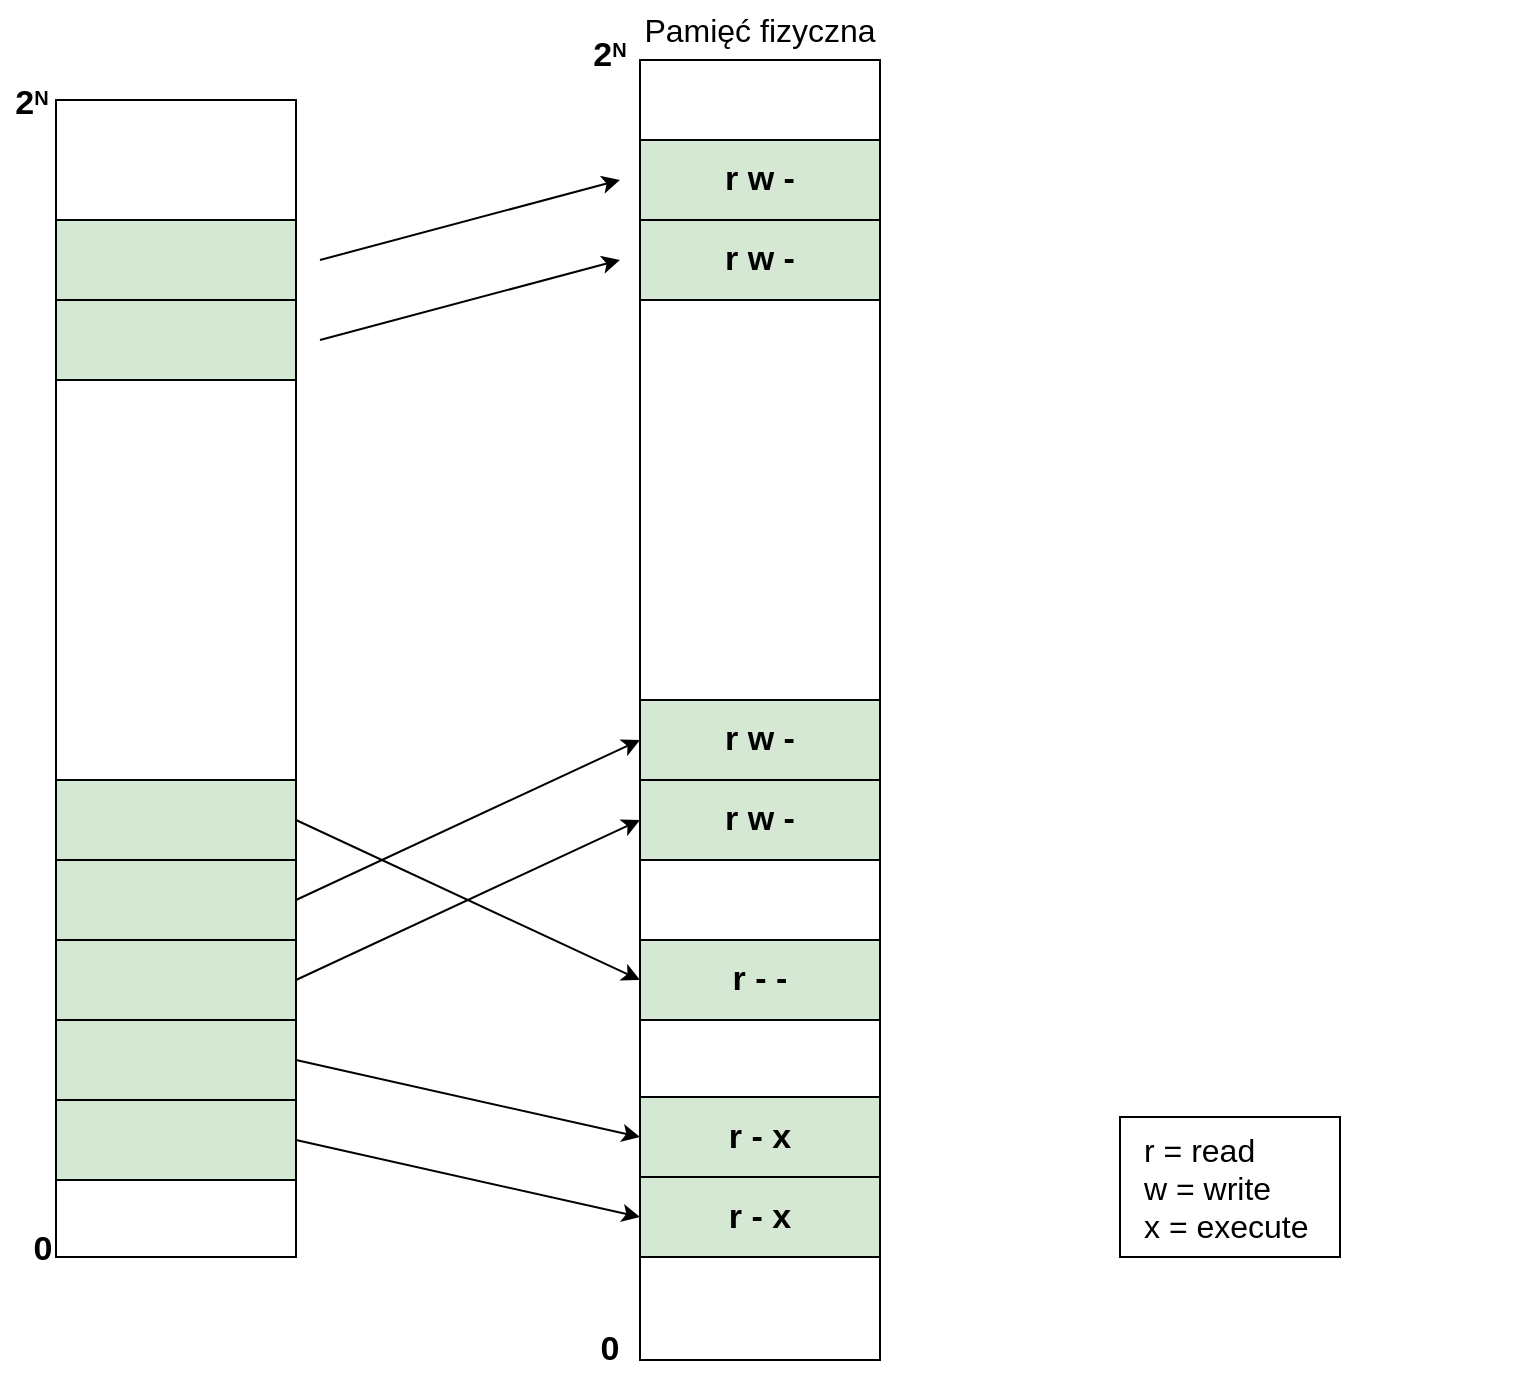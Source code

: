 <mxfile version="24.0.4" type="device">
  <diagram name="Page-1" id="bUzElv2l2GWEFmTksL0H">
    <mxGraphModel dx="345" dy="798" grid="1" gridSize="10" guides="1" tooltips="1" connect="1" arrows="1" fold="1" page="1" pageScale="1" pageWidth="850" pageHeight="1100" math="0" shadow="0">
      <root>
        <mxCell id="0" />
        <mxCell id="1" parent="0" />
        <mxCell id="l8w7lDZAc4AGo3SvnFqO-1" value="" style="rounded=0;whiteSpace=wrap;html=1;strokeWidth=1;fillColor=none;" parent="1" vertex="1">
          <mxGeometry x="948" y="60" width="120" height="578.5" as="geometry" />
        </mxCell>
        <mxCell id="QkMXo-uOz5fR3eblIkdU-6" value="" style="rounded=0;whiteSpace=wrap;html=1;strokeWidth=1;" parent="1" vertex="1">
          <mxGeometry x="1240" y="40" width="120" height="650" as="geometry" />
        </mxCell>
        <mxCell id="QkMXo-uOz5fR3eblIkdU-9" value="&lt;font style=&quot;font-size: 16px;&quot;&gt;Pamięć fizyczna&lt;/font&gt;" style="text;html=1;align=center;verticalAlign=middle;whiteSpace=wrap;rounded=0;" parent="1" vertex="1">
          <mxGeometry x="1240" y="10" width="120" height="30" as="geometry" />
        </mxCell>
        <mxCell id="QkMXo-uOz5fR3eblIkdU-42" value="" style="endArrow=none;html=1;rounded=0;strokeColor=none;" parent="1" edge="1">
          <mxGeometry width="50" height="50" relative="1" as="geometry">
            <mxPoint x="920.43" y="640" as="sourcePoint" />
            <mxPoint x="920" y="40" as="targetPoint" />
          </mxGeometry>
        </mxCell>
        <mxCell id="ApAm6ha_IGB6OoukJDqG-1" value="&lt;font style=&quot;font-size: 17px;&quot;&gt;&lt;b&gt;0&lt;/b&gt;&lt;b&gt;&lt;br&gt;&lt;/b&gt;&lt;/font&gt;" style="text;html=1;align=center;verticalAlign=middle;whiteSpace=wrap;rounded=0;" parent="1" vertex="1">
          <mxGeometry x="1195" y="670" width="60" height="30" as="geometry" />
        </mxCell>
        <mxCell id="ApAm6ha_IGB6OoukJDqG-2" value="&lt;font style=&quot;font-size: 17px;&quot;&gt;&lt;b style=&quot;font-size: 17px;&quot;&gt;2&lt;/b&gt;&lt;/font&gt;&lt;font size=&quot;1&quot;&gt;&lt;b&gt;&lt;sup style=&quot;font-size: 10px;&quot;&gt;N&lt;/sup&gt;&lt;/b&gt;&lt;/font&gt;" style="text;html=1;align=center;verticalAlign=middle;whiteSpace=wrap;rounded=0;fontSize=17;" parent="1" vertex="1">
          <mxGeometry x="1195" y="23" width="60" height="30" as="geometry" />
        </mxCell>
        <mxCell id="ApAm6ha_IGB6OoukJDqG-3" value="" style="endArrow=none;html=1;rounded=0;strokeColor=none;" parent="1" edge="1">
          <mxGeometry width="50" height="50" relative="1" as="geometry">
            <mxPoint x="1680.43" y="648.5" as="sourcePoint" />
            <mxPoint x="1680" y="48.5" as="targetPoint" />
          </mxGeometry>
        </mxCell>
        <mxCell id="l8w7lDZAc4AGo3SvnFqO-3" value="&lt;font style=&quot;font-size: 17px;&quot;&gt;&lt;b style=&quot;font-size: 17px;&quot;&gt;2&lt;/b&gt;&lt;/font&gt;&lt;font size=&quot;1&quot;&gt;&lt;b&gt;&lt;sup style=&quot;font-size: 10px;&quot;&gt;N&lt;/sup&gt;&lt;/b&gt;&lt;/font&gt;" style="text;html=1;align=center;verticalAlign=middle;whiteSpace=wrap;rounded=0;fontSize=17;" parent="1" vertex="1">
          <mxGeometry x="921" y="47" width="30" height="30" as="geometry" />
        </mxCell>
        <mxCell id="l8w7lDZAc4AGo3SvnFqO-6" value="&lt;font style=&quot;font-size: 17px;&quot;&gt;&lt;b&gt;0&lt;/b&gt;&lt;b&gt;&lt;br&gt;&lt;/b&gt;&lt;/font&gt;" style="text;html=1;align=center;verticalAlign=middle;whiteSpace=wrap;rounded=0;" parent="1" vertex="1">
          <mxGeometry x="935" y="620" width="13" height="30" as="geometry" />
        </mxCell>
        <mxCell id="4U6riaCsUl9iuARCi7AS-1" value="" style="rounded=0;whiteSpace=wrap;html=1;fillColor=#D5E8D4;strokeWidth=1;" parent="1" vertex="1">
          <mxGeometry x="948" y="160" width="120" height="40" as="geometry" />
        </mxCell>
        <mxCell id="4U6riaCsUl9iuARCi7AS-3" value="" style="rounded=0;whiteSpace=wrap;html=1;fillColor=#D5E8D4;strokeWidth=1;" parent="1" vertex="1">
          <mxGeometry x="948" y="440" width="120" height="40" as="geometry" />
        </mxCell>
        <mxCell id="4U6riaCsUl9iuARCi7AS-5" value="" style="rounded=0;whiteSpace=wrap;html=1;fillColor=#D5E8D4;strokeWidth=1;" parent="1" vertex="1">
          <mxGeometry x="948" y="520" width="120" height="40" as="geometry" />
        </mxCell>
        <mxCell id="QkMXo-uOz5fR3eblIkdU-12" value="" style="rounded=0;whiteSpace=wrap;html=1;fillColor=#D5E8D4;strokeWidth=1;" parent="1" vertex="1">
          <mxGeometry x="948" y="560" width="120" height="40" as="geometry" />
        </mxCell>
        <mxCell id="4U6riaCsUl9iuARCi7AS-7" value="&lt;span style=&quot;font-size: 17px;&quot;&gt;&lt;b&gt;r w -&lt;/b&gt;&lt;/span&gt;" style="rounded=0;whiteSpace=wrap;html=1;fillColor=#D5E8D4;strokeWidth=1;" parent="1" vertex="1">
          <mxGeometry x="1240" y="80" width="120" height="40" as="geometry" />
        </mxCell>
        <mxCell id="4U6riaCsUl9iuARCi7AS-11" value="&lt;font style=&quot;font-size: 17px;&quot;&gt;&lt;b&gt;r - x&lt;/b&gt;&lt;/font&gt;" style="rounded=0;whiteSpace=wrap;html=1;fillColor=#D5E8D4;strokeWidth=1;" parent="1" vertex="1">
          <mxGeometry x="1240" y="598.5" width="120" height="40" as="geometry" />
        </mxCell>
        <mxCell id="4U6riaCsUl9iuARCi7AS-8" value="&lt;span style=&quot;font-size: 17px;&quot;&gt;&lt;b&gt;r - -&lt;/b&gt;&lt;/span&gt;" style="rounded=0;whiteSpace=wrap;html=1;fillColor=#D5E8D4;strokeWidth=1;" parent="1" vertex="1">
          <mxGeometry x="1240" y="480" width="120" height="40" as="geometry" />
        </mxCell>
        <mxCell id="4U6riaCsUl9iuARCi7AS-9" value="&lt;span style=&quot;font-size: 17px;&quot;&gt;&lt;b&gt;r w -&lt;/b&gt;&lt;/span&gt;" style="rounded=0;whiteSpace=wrap;html=1;fillColor=#D5E8D4;strokeWidth=1;" parent="1" vertex="1">
          <mxGeometry x="1240" y="400" width="120" height="40" as="geometry" />
        </mxCell>
        <mxCell id="4U6riaCsUl9iuARCi7AS-12" value="" style="endArrow=classic;html=1;rounded=0;exitX=1;exitY=0.5;exitDx=0;exitDy=0;entryX=0;entryY=0.5;entryDx=0;entryDy=0;" parent="1" edge="1" target="4U6riaCsUl9iuARCi7AS-24" source="4U6riaCsUl9iuARCi7AS-5">
          <mxGeometry width="50" height="50" relative="1" as="geometry">
            <mxPoint x="1080" y="540" as="sourcePoint" />
            <mxPoint x="1230" y="540" as="targetPoint" />
          </mxGeometry>
        </mxCell>
        <mxCell id="4U6riaCsUl9iuARCi7AS-13" value="" style="endArrow=classic;html=1;rounded=0;exitX=1;exitY=0.5;exitDx=0;exitDy=0;entryX=0;entryY=0.5;entryDx=0;entryDy=0;" parent="1" edge="1" target="4U6riaCsUl9iuARCi7AS-23" source="4U6riaCsUl9iuARCi7AS-3">
          <mxGeometry width="50" height="50" relative="1" as="geometry">
            <mxPoint x="1080" y="459.66" as="sourcePoint" />
            <mxPoint x="1230" y="420" as="targetPoint" />
          </mxGeometry>
        </mxCell>
        <mxCell id="4U6riaCsUl9iuARCi7AS-14" value="" style="endArrow=classic;html=1;rounded=0;exitX=1;exitY=0.5;exitDx=0;exitDy=0;entryX=0;entryY=0.5;entryDx=0;entryDy=0;" parent="1" edge="1" target="4U6riaCsUl9iuARCi7AS-8" source="4U6riaCsUl9iuARCi7AS-17">
          <mxGeometry width="50" height="50" relative="1" as="geometry">
            <mxPoint x="1080" y="420" as="sourcePoint" />
            <mxPoint x="1230" y="340" as="targetPoint" />
          </mxGeometry>
        </mxCell>
        <mxCell id="4U6riaCsUl9iuARCi7AS-15" value="" style="endArrow=classic;html=1;rounded=0;" parent="1" edge="1">
          <mxGeometry width="50" height="50" relative="1" as="geometry">
            <mxPoint x="1080" y="180" as="sourcePoint" />
            <mxPoint x="1230" y="140" as="targetPoint" />
          </mxGeometry>
        </mxCell>
        <mxCell id="4U6riaCsUl9iuARCi7AS-16" value="&lt;font style=&quot;font-size: 16px;&quot;&gt;r = read&lt;/font&gt;&lt;div style=&quot;font-size: 16px;&quot;&gt;&lt;font style=&quot;font-size: 16px;&quot;&gt;w = write&lt;/font&gt;&lt;/div&gt;&lt;div style=&quot;font-size: 16px;&quot;&gt;&lt;font style=&quot;font-size: 16px;&quot;&gt;x = execute&lt;/font&gt;&lt;/div&gt;" style="text;html=1;align=left;verticalAlign=middle;resizable=0;points=[];autosize=1;strokeColor=default;fillColor=none;spacingLeft=10;" parent="1" vertex="1">
          <mxGeometry x="1480" y="568.5" width="110" height="70" as="geometry" />
        </mxCell>
        <mxCell id="4U6riaCsUl9iuARCi7AS-17" value="" style="rounded=0;whiteSpace=wrap;html=1;fillColor=#D5E8D4;strokeWidth=1;" parent="1" vertex="1">
          <mxGeometry x="948" y="400" width="120" height="40" as="geometry" />
        </mxCell>
        <mxCell id="4U6riaCsUl9iuARCi7AS-18" value="" style="rounded=0;whiteSpace=wrap;html=1;fillColor=#D5E8D4;strokeWidth=1;" parent="1" vertex="1">
          <mxGeometry x="948" y="480" width="120" height="40" as="geometry" />
        </mxCell>
        <mxCell id="4U6riaCsUl9iuARCi7AS-20" value="" style="rounded=0;whiteSpace=wrap;html=1;fillColor=#D5E8D4;strokeWidth=1;" parent="1" vertex="1">
          <mxGeometry x="948" y="120" width="120" height="40" as="geometry" />
        </mxCell>
        <mxCell id="4U6riaCsUl9iuARCi7AS-22" value="&lt;span style=&quot;font-size: 17px;&quot;&gt;&lt;b&gt;r w -&lt;/b&gt;&lt;/span&gt;" style="rounded=0;whiteSpace=wrap;html=1;fillColor=#D5E8D4;strokeWidth=1;" parent="1" vertex="1">
          <mxGeometry x="1240" y="120" width="120" height="40" as="geometry" />
        </mxCell>
        <mxCell id="4U6riaCsUl9iuARCi7AS-23" value="&lt;span style=&quot;font-size: 17px;&quot;&gt;&lt;b&gt;r w -&lt;/b&gt;&lt;/span&gt;" style="rounded=0;whiteSpace=wrap;html=1;fillColor=#D5E8D4;strokeWidth=1;" parent="1" vertex="1">
          <mxGeometry x="1240" y="360" width="120" height="40" as="geometry" />
        </mxCell>
        <mxCell id="4U6riaCsUl9iuARCi7AS-24" value="&lt;font style=&quot;font-size: 17px;&quot;&gt;&lt;b&gt;r - x&lt;/b&gt;&lt;/font&gt;" style="rounded=0;whiteSpace=wrap;html=1;fillColor=#D5E8D4;strokeWidth=1;" parent="1" vertex="1">
          <mxGeometry x="1240" y="558.5" width="120" height="40" as="geometry" />
        </mxCell>
        <mxCell id="NOvoY3Z7edvFibKY8vBU-1" value="" style="endArrow=classic;html=1;rounded=0;exitX=1;exitY=0.5;exitDx=0;exitDy=0;entryX=0;entryY=0.5;entryDx=0;entryDy=0;" edge="1" parent="1" source="QkMXo-uOz5fR3eblIkdU-12" target="4U6riaCsUl9iuARCi7AS-11">
          <mxGeometry width="50" height="50" relative="1" as="geometry">
            <mxPoint x="1080" y="579.71" as="sourcePoint" />
            <mxPoint x="1230" y="579.71" as="targetPoint" />
          </mxGeometry>
        </mxCell>
        <mxCell id="NOvoY3Z7edvFibKY8vBU-3" value="" style="endArrow=classic;html=1;rounded=0;entryX=0;entryY=0.5;entryDx=0;entryDy=0;exitX=1;exitY=0.5;exitDx=0;exitDy=0;" edge="1" parent="1" source="4U6riaCsUl9iuARCi7AS-18" target="4U6riaCsUl9iuARCi7AS-9">
          <mxGeometry width="50" height="50" relative="1" as="geometry">
            <mxPoint x="1080" y="499.66" as="sourcePoint" />
            <mxPoint x="1230" y="460" as="targetPoint" />
          </mxGeometry>
        </mxCell>
        <mxCell id="NOvoY3Z7edvFibKY8vBU-4" value="" style="endArrow=classic;html=1;rounded=0;" edge="1" parent="1">
          <mxGeometry width="50" height="50" relative="1" as="geometry">
            <mxPoint x="1080" y="140" as="sourcePoint" />
            <mxPoint x="1230" y="100" as="targetPoint" />
          </mxGeometry>
        </mxCell>
      </root>
    </mxGraphModel>
  </diagram>
</mxfile>
